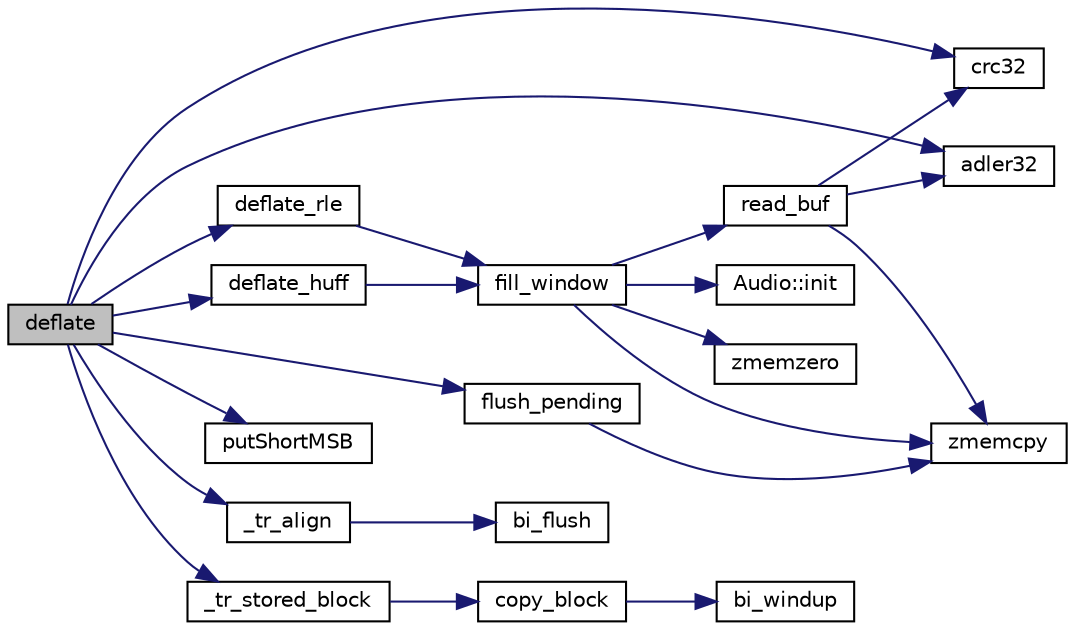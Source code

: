 digraph G
{
  edge [fontname="Helvetica",fontsize="10",labelfontname="Helvetica",labelfontsize="10"];
  node [fontname="Helvetica",fontsize="10",shape=record];
  rankdir="LR";
  Node1 [label="deflate",height=0.2,width=0.4,color="black", fillcolor="grey75", style="filled" fontcolor="black"];
  Node1 -> Node2 [color="midnightblue",fontsize="10",style="solid",fontname="Helvetica"];
  Node2 [label="crc32",height=0.2,width=0.4,color="black", fillcolor="white", style="filled",URL="$zlib_2crc32_8c.html#af5a1c7b05170540ef3bb084e6cf903c4"];
  Node1 -> Node3 [color="midnightblue",fontsize="10",style="solid",fontname="Helvetica"];
  Node3 [label="putShortMSB",height=0.2,width=0.4,color="black", fillcolor="white", style="filled",URL="$deflate_8c.html#a6db0a0a840addf113cb217c4aa1c0384"];
  Node1 -> Node4 [color="midnightblue",fontsize="10",style="solid",fontname="Helvetica"];
  Node4 [label="adler32",height=0.2,width=0.4,color="black", fillcolor="white", style="filled",URL="$adler32_8c.html#a86607743a4b76949b24cf5cc2f01a40d"];
  Node1 -> Node5 [color="midnightblue",fontsize="10",style="solid",fontname="Helvetica"];
  Node5 [label="flush_pending",height=0.2,width=0.4,color="black", fillcolor="white", style="filled",URL="$deflate_8c.html#ae9a3263767d40c4f7443bf07c31e0119"];
  Node5 -> Node6 [color="midnightblue",fontsize="10",style="solid",fontname="Helvetica"];
  Node6 [label="zmemcpy",height=0.2,width=0.4,color="black", fillcolor="white", style="filled",URL="$zutil_8c.html#aac7aa2bbd8584b96c89e311b6c3409a5"];
  Node1 -> Node7 [color="midnightblue",fontsize="10",style="solid",fontname="Helvetica"];
  Node7 [label="deflate_huff",height=0.2,width=0.4,color="black", fillcolor="white", style="filled",URL="$deflate_8c.html#a5d5671ede8ee51f34a50cfd5f498d2f0"];
  Node7 -> Node8 [color="midnightblue",fontsize="10",style="solid",fontname="Helvetica"];
  Node8 [label="fill_window",height=0.2,width=0.4,color="black", fillcolor="white", style="filled",URL="$deflate_8c.html#a6cf3c43817cac5f5c422e94b2a57ea49"];
  Node8 -> Node6 [color="midnightblue",fontsize="10",style="solid",fontname="Helvetica"];
  Node8 -> Node9 [color="midnightblue",fontsize="10",style="solid",fontname="Helvetica"];
  Node9 [label="read_buf",height=0.2,width=0.4,color="black", fillcolor="white", style="filled",URL="$deflate_8c.html#a30b7fcd3e6bea023c1c00eafad492639"];
  Node9 -> Node4 [color="midnightblue",fontsize="10",style="solid",fontname="Helvetica"];
  Node9 -> Node2 [color="midnightblue",fontsize="10",style="solid",fontname="Helvetica"];
  Node9 -> Node6 [color="midnightblue",fontsize="10",style="solid",fontname="Helvetica"];
  Node8 -> Node10 [color="midnightblue",fontsize="10",style="solid",fontname="Helvetica"];
  Node10 [label="Audio::init",height=0.2,width=0.4,color="black", fillcolor="white", style="filled",URL="$namespace_audio.html#a1bc7922d7669f621d532686d08bb8e41"];
  Node8 -> Node11 [color="midnightblue",fontsize="10",style="solid",fontname="Helvetica"];
  Node11 [label="zmemzero",height=0.2,width=0.4,color="black", fillcolor="white", style="filled",URL="$zutil_8c.html#a9d1ad31f82b89b791ce9c70c24d3947c"];
  Node1 -> Node12 [color="midnightblue",fontsize="10",style="solid",fontname="Helvetica"];
  Node12 [label="deflate_rle",height=0.2,width=0.4,color="black", fillcolor="white", style="filled",URL="$deflate_8c.html#aea13a1600dd641f5584b39b840eecaae"];
  Node12 -> Node8 [color="midnightblue",fontsize="10",style="solid",fontname="Helvetica"];
  Node1 -> Node13 [color="midnightblue",fontsize="10",style="solid",fontname="Helvetica"];
  Node13 [label="_tr_align",height=0.2,width=0.4,color="black", fillcolor="white", style="filled",URL="$trees_8c.html#abd2aff56f489aac6182c99eb739c41be"];
  Node13 -> Node14 [color="midnightblue",fontsize="10",style="solid",fontname="Helvetica"];
  Node14 [label="bi_flush",height=0.2,width=0.4,color="black", fillcolor="white", style="filled",URL="$trees_8c.html#ab3b46873b1a7611ee2ca275cfd1c8f79"];
  Node1 -> Node15 [color="midnightblue",fontsize="10",style="solid",fontname="Helvetica"];
  Node15 [label="_tr_stored_block",height=0.2,width=0.4,color="black", fillcolor="white", style="filled",URL="$trees_8c.html#a65fd19df7fed60e83492819918defec2"];
  Node15 -> Node16 [color="midnightblue",fontsize="10",style="solid",fontname="Helvetica"];
  Node16 [label="copy_block",height=0.2,width=0.4,color="black", fillcolor="white", style="filled",URL="$trees_8c.html#a1f3d6aa6a0147df6a48af35bcb5719d6"];
  Node16 -> Node17 [color="midnightblue",fontsize="10",style="solid",fontname="Helvetica"];
  Node17 [label="bi_windup",height=0.2,width=0.4,color="black", fillcolor="white", style="filled",URL="$trees_8c.html#a8532fd6b0e6cd8b6a633fe249ac4353c"];
}
